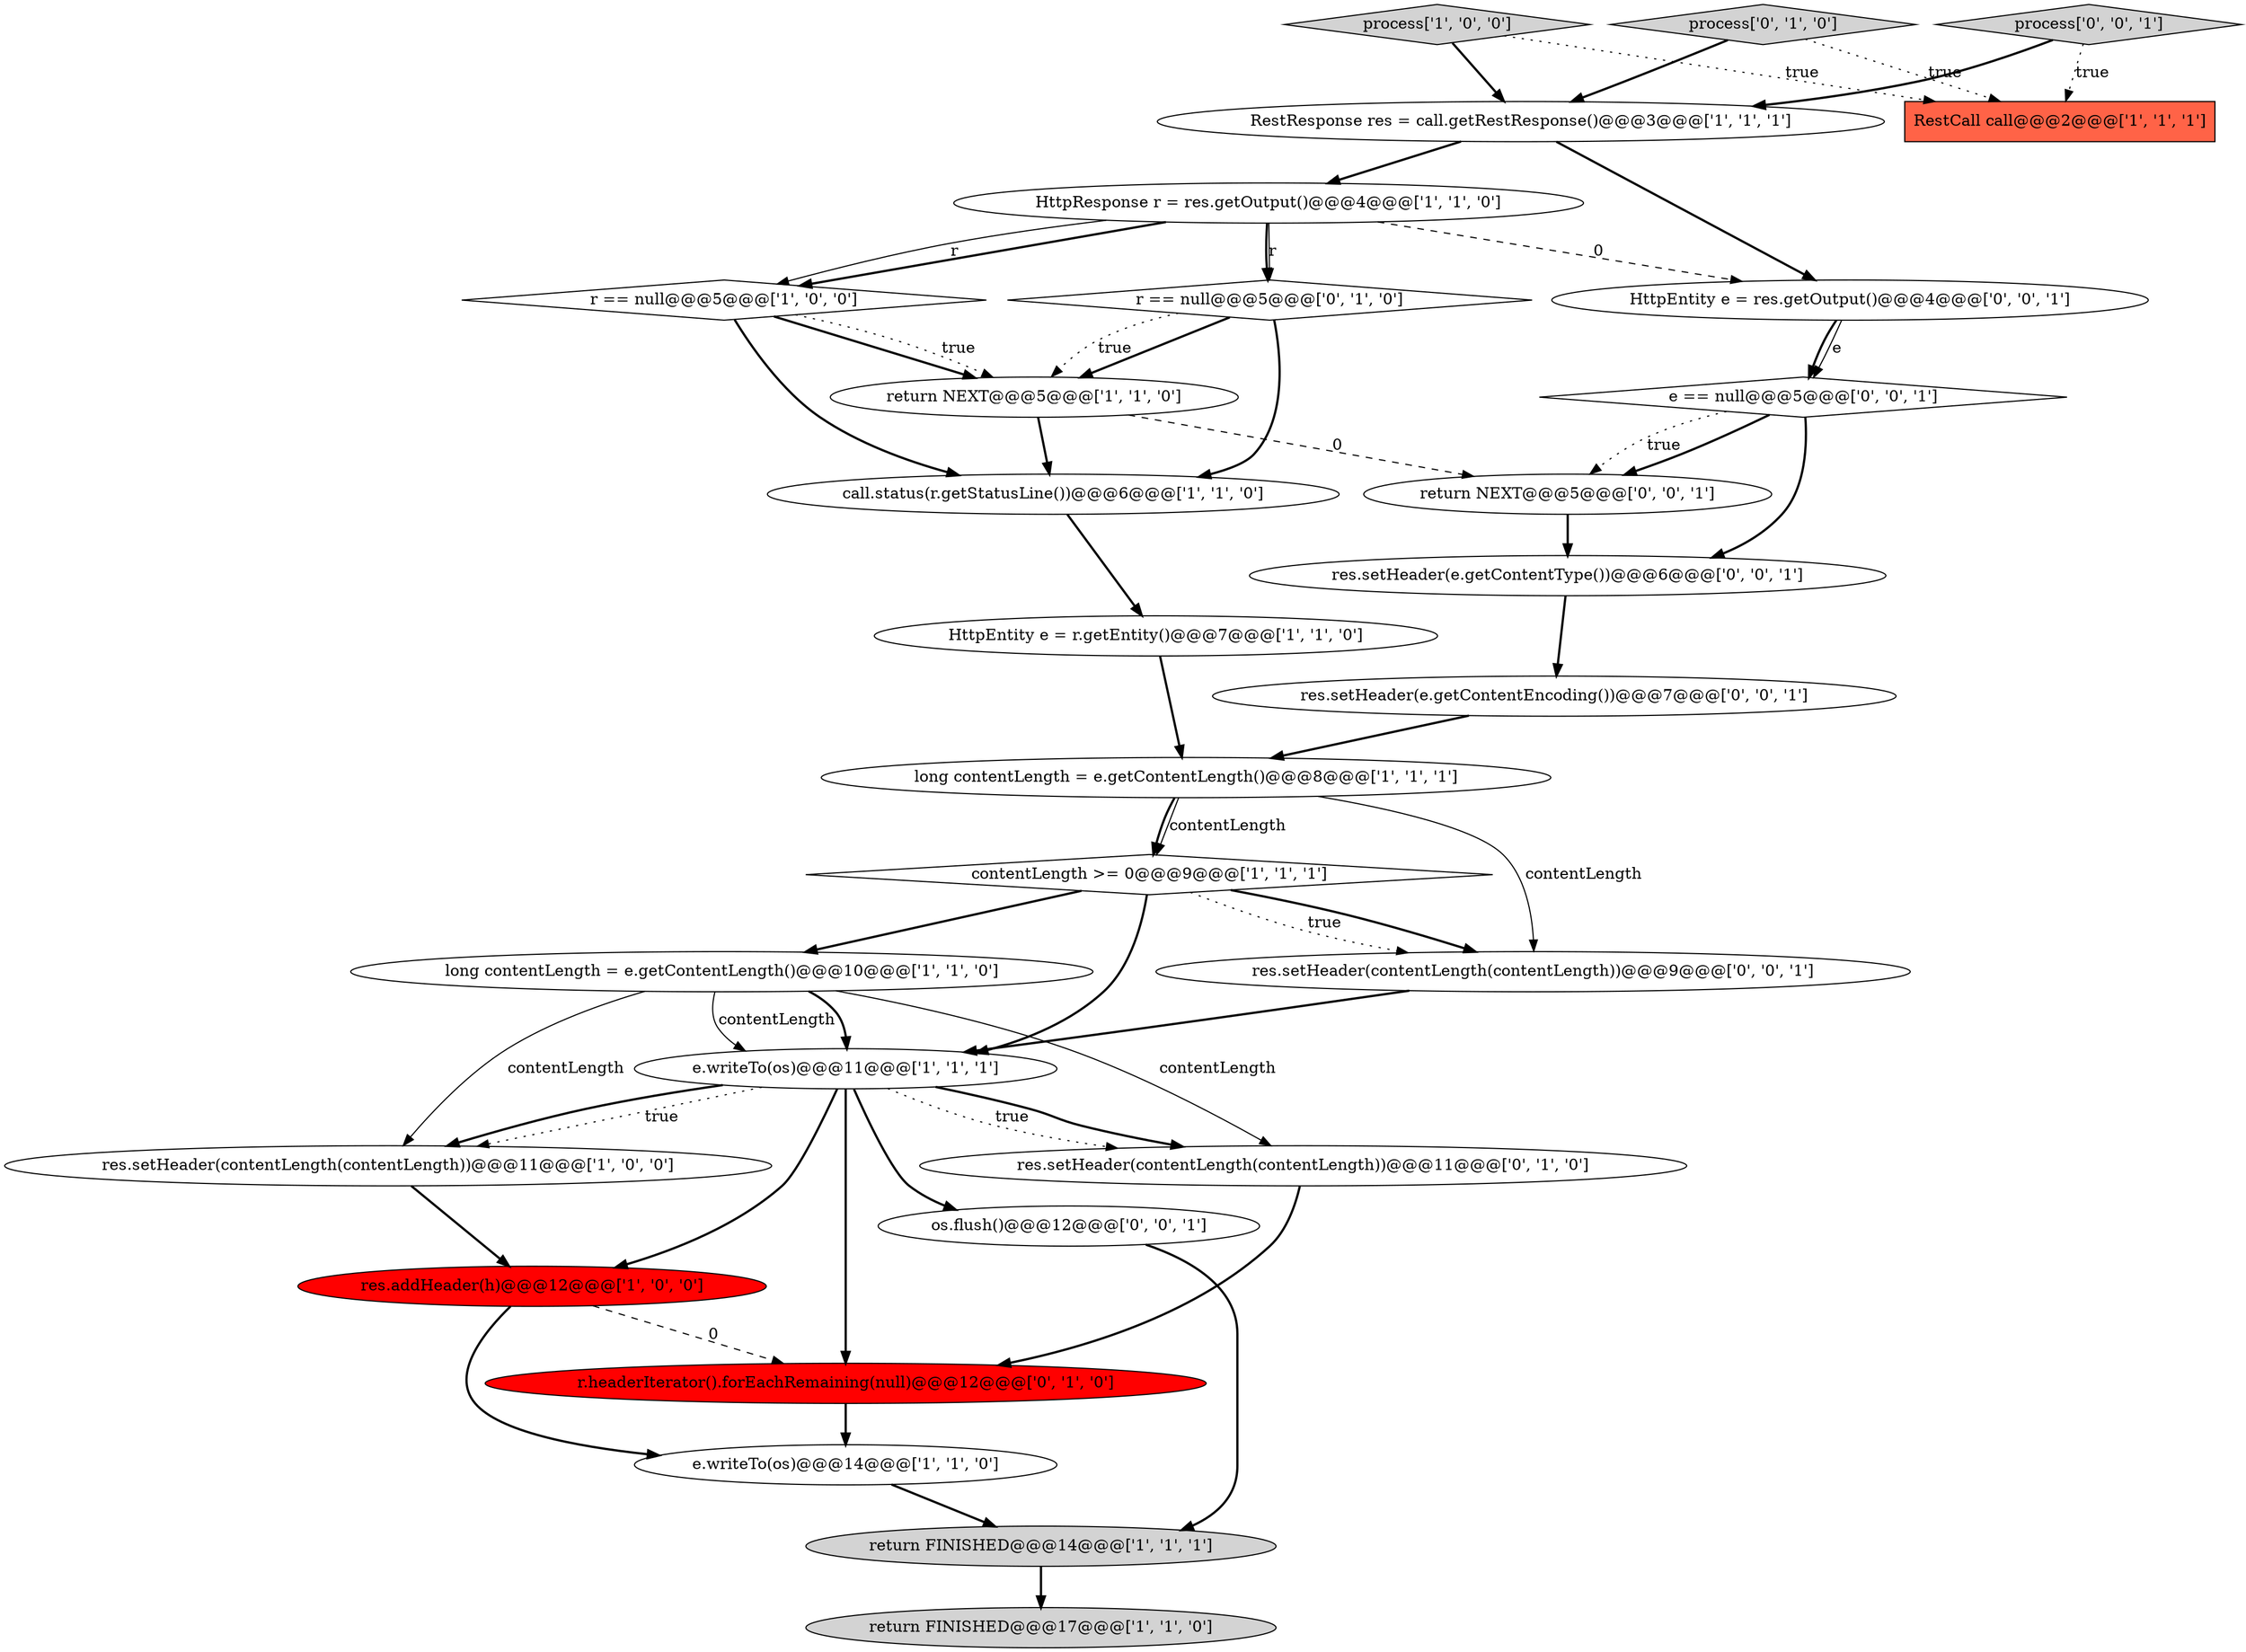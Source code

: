 digraph {
27 [style = filled, label = "res.setHeader(e.getContentEncoding())@@@7@@@['0', '0', '1']", fillcolor = white, shape = ellipse image = "AAA0AAABBB3BBB"];
7 [style = filled, label = "HttpResponse r = res.getOutput()@@@4@@@['1', '1', '0']", fillcolor = white, shape = ellipse image = "AAA0AAABBB1BBB"];
25 [style = filled, label = "os.flush()@@@12@@@['0', '0', '1']", fillcolor = white, shape = ellipse image = "AAA0AAABBB3BBB"];
10 [style = filled, label = "contentLength >= 0@@@9@@@['1', '1', '1']", fillcolor = white, shape = diamond image = "AAA0AAABBB1BBB"];
22 [style = filled, label = "e == null@@@5@@@['0', '0', '1']", fillcolor = white, shape = diamond image = "AAA0AAABBB3BBB"];
17 [style = filled, label = "res.setHeader(contentLength(contentLength))@@@11@@@['0', '1', '0']", fillcolor = white, shape = ellipse image = "AAA0AAABBB2BBB"];
6 [style = filled, label = "long contentLength = e.getContentLength()@@@10@@@['1', '1', '0']", fillcolor = white, shape = ellipse image = "AAA0AAABBB1BBB"];
4 [style = filled, label = "HttpEntity e = r.getEntity()@@@7@@@['1', '1', '0']", fillcolor = white, shape = ellipse image = "AAA0AAABBB1BBB"];
13 [style = filled, label = "e.writeTo(os)@@@14@@@['1', '1', '0']", fillcolor = white, shape = ellipse image = "AAA0AAABBB1BBB"];
2 [style = filled, label = "r == null@@@5@@@['1', '0', '0']", fillcolor = white, shape = diamond image = "AAA0AAABBB1BBB"];
3 [style = filled, label = "res.addHeader(h)@@@12@@@['1', '0', '0']", fillcolor = red, shape = ellipse image = "AAA1AAABBB1BBB"];
11 [style = filled, label = "RestResponse res = call.getRestResponse()@@@3@@@['1', '1', '1']", fillcolor = white, shape = ellipse image = "AAA0AAABBB1BBB"];
15 [style = filled, label = "process['1', '0', '0']", fillcolor = lightgray, shape = diamond image = "AAA0AAABBB1BBB"];
28 [style = filled, label = "res.setHeader(contentLength(contentLength))@@@9@@@['0', '0', '1']", fillcolor = white, shape = ellipse image = "AAA0AAABBB3BBB"];
23 [style = filled, label = "return NEXT@@@5@@@['0', '0', '1']", fillcolor = white, shape = ellipse image = "AAA0AAABBB3BBB"];
19 [style = filled, label = "r.headerIterator().forEachRemaining(null)@@@12@@@['0', '1', '0']", fillcolor = red, shape = ellipse image = "AAA1AAABBB2BBB"];
18 [style = filled, label = "r == null@@@5@@@['0', '1', '0']", fillcolor = white, shape = diamond image = "AAA0AAABBB2BBB"];
21 [style = filled, label = "HttpEntity e = res.getOutput()@@@4@@@['0', '0', '1']", fillcolor = white, shape = ellipse image = "AAA0AAABBB3BBB"];
0 [style = filled, label = "long contentLength = e.getContentLength()@@@8@@@['1', '1', '1']", fillcolor = white, shape = ellipse image = "AAA0AAABBB1BBB"];
9 [style = filled, label = "RestCall call@@@2@@@['1', '1', '1']", fillcolor = tomato, shape = box image = "AAA0AAABBB1BBB"];
12 [style = filled, label = "return NEXT@@@5@@@['1', '1', '0']", fillcolor = white, shape = ellipse image = "AAA0AAABBB1BBB"];
16 [style = filled, label = "return FINISHED@@@17@@@['1', '1', '0']", fillcolor = lightgray, shape = ellipse image = "AAA0AAABBB1BBB"];
8 [style = filled, label = "return FINISHED@@@14@@@['1', '1', '1']", fillcolor = lightgray, shape = ellipse image = "AAA0AAABBB1BBB"];
14 [style = filled, label = "call.status(r.getStatusLine())@@@6@@@['1', '1', '0']", fillcolor = white, shape = ellipse image = "AAA0AAABBB1BBB"];
20 [style = filled, label = "process['0', '1', '0']", fillcolor = lightgray, shape = diamond image = "AAA0AAABBB2BBB"];
24 [style = filled, label = "process['0', '0', '1']", fillcolor = lightgray, shape = diamond image = "AAA0AAABBB3BBB"];
26 [style = filled, label = "res.setHeader(e.getContentType())@@@6@@@['0', '0', '1']", fillcolor = white, shape = ellipse image = "AAA0AAABBB3BBB"];
5 [style = filled, label = "e.writeTo(os)@@@11@@@['1', '1', '1']", fillcolor = white, shape = ellipse image = "AAA0AAABBB1BBB"];
1 [style = filled, label = "res.setHeader(contentLength(contentLength))@@@11@@@['1', '0', '0']", fillcolor = white, shape = ellipse image = "AAA0AAABBB1BBB"];
5->17 [style = dotted, label="true"];
5->3 [style = bold, label=""];
22->26 [style = bold, label=""];
8->16 [style = bold, label=""];
28->5 [style = bold, label=""];
7->21 [style = dashed, label="0"];
10->28 [style = bold, label=""];
6->5 [style = solid, label="contentLength"];
12->23 [style = dashed, label="0"];
20->9 [style = dotted, label="true"];
22->23 [style = dotted, label="true"];
27->0 [style = bold, label=""];
10->28 [style = dotted, label="true"];
11->21 [style = bold, label=""];
5->1 [style = dotted, label="true"];
1->3 [style = bold, label=""];
18->12 [style = bold, label=""];
23->26 [style = bold, label=""];
6->1 [style = solid, label="contentLength"];
24->9 [style = dotted, label="true"];
20->11 [style = bold, label=""];
5->17 [style = bold, label=""];
22->23 [style = bold, label=""];
10->6 [style = bold, label=""];
17->19 [style = bold, label=""];
2->12 [style = bold, label=""];
5->25 [style = bold, label=""];
4->0 [style = bold, label=""];
15->9 [style = dotted, label="true"];
3->19 [style = dashed, label="0"];
7->18 [style = solid, label="r"];
0->28 [style = solid, label="contentLength"];
5->19 [style = bold, label=""];
5->1 [style = bold, label=""];
6->5 [style = bold, label=""];
26->27 [style = bold, label=""];
0->10 [style = bold, label=""];
6->17 [style = solid, label="contentLength"];
18->12 [style = dotted, label="true"];
10->5 [style = bold, label=""];
15->11 [style = bold, label=""];
19->13 [style = bold, label=""];
21->22 [style = bold, label=""];
21->22 [style = solid, label="e"];
7->2 [style = bold, label=""];
24->11 [style = bold, label=""];
2->14 [style = bold, label=""];
12->14 [style = bold, label=""];
2->12 [style = dotted, label="true"];
3->13 [style = bold, label=""];
7->18 [style = bold, label=""];
25->8 [style = bold, label=""];
13->8 [style = bold, label=""];
0->10 [style = solid, label="contentLength"];
18->14 [style = bold, label=""];
11->7 [style = bold, label=""];
7->2 [style = solid, label="r"];
14->4 [style = bold, label=""];
}
